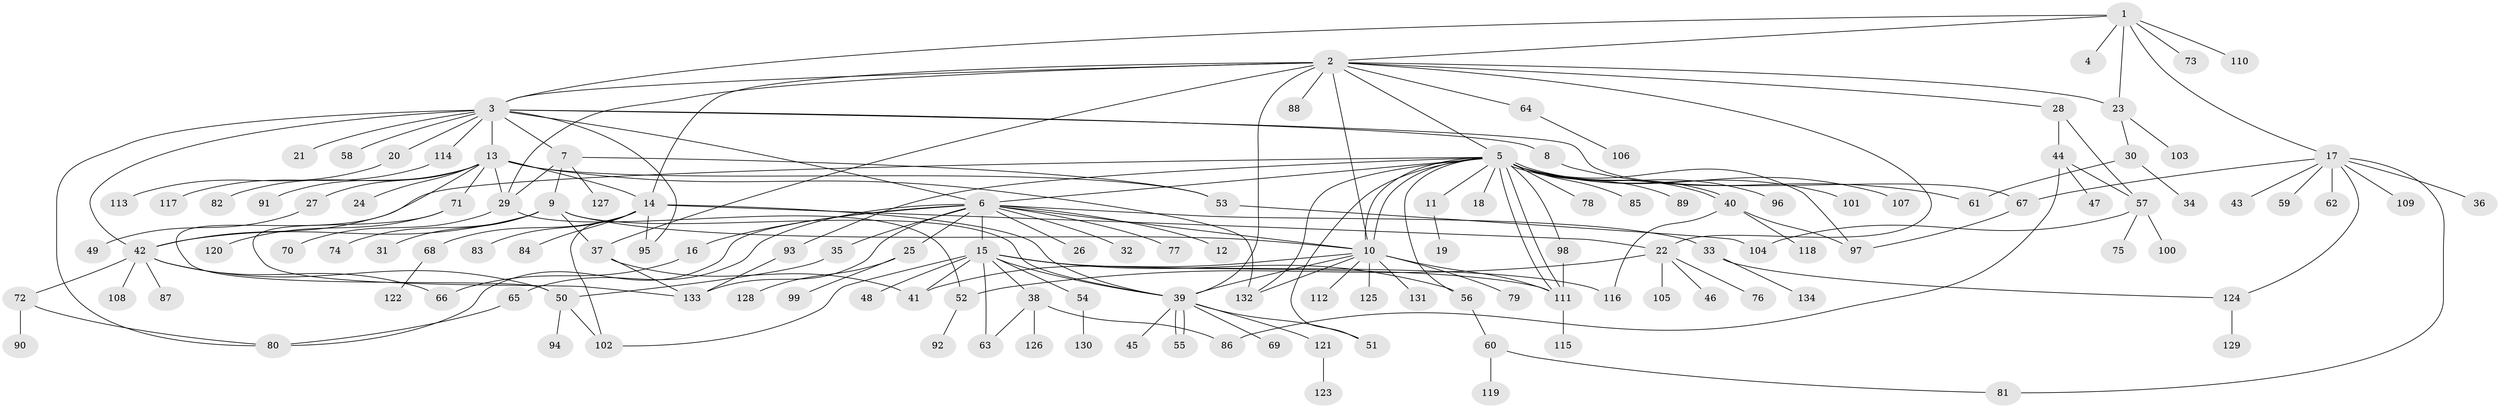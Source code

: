 // Generated by graph-tools (version 1.1) at 2025/35/03/09/25 02:35:24]
// undirected, 134 vertices, 188 edges
graph export_dot {
graph [start="1"]
  node [color=gray90,style=filled];
  1;
  2;
  3;
  4;
  5;
  6;
  7;
  8;
  9;
  10;
  11;
  12;
  13;
  14;
  15;
  16;
  17;
  18;
  19;
  20;
  21;
  22;
  23;
  24;
  25;
  26;
  27;
  28;
  29;
  30;
  31;
  32;
  33;
  34;
  35;
  36;
  37;
  38;
  39;
  40;
  41;
  42;
  43;
  44;
  45;
  46;
  47;
  48;
  49;
  50;
  51;
  52;
  53;
  54;
  55;
  56;
  57;
  58;
  59;
  60;
  61;
  62;
  63;
  64;
  65;
  66;
  67;
  68;
  69;
  70;
  71;
  72;
  73;
  74;
  75;
  76;
  77;
  78;
  79;
  80;
  81;
  82;
  83;
  84;
  85;
  86;
  87;
  88;
  89;
  90;
  91;
  92;
  93;
  94;
  95;
  96;
  97;
  98;
  99;
  100;
  101;
  102;
  103;
  104;
  105;
  106;
  107;
  108;
  109;
  110;
  111;
  112;
  113;
  114;
  115;
  116;
  117;
  118;
  119;
  120;
  121;
  122;
  123;
  124;
  125;
  126;
  127;
  128;
  129;
  130;
  131;
  132;
  133;
  134;
  1 -- 2;
  1 -- 3;
  1 -- 4;
  1 -- 17;
  1 -- 23;
  1 -- 73;
  1 -- 110;
  2 -- 3;
  2 -- 5;
  2 -- 10;
  2 -- 14;
  2 -- 22;
  2 -- 23;
  2 -- 28;
  2 -- 29;
  2 -- 37;
  2 -- 39;
  2 -- 64;
  2 -- 88;
  3 -- 6;
  3 -- 7;
  3 -- 8;
  3 -- 13;
  3 -- 20;
  3 -- 21;
  3 -- 42;
  3 -- 58;
  3 -- 67;
  3 -- 80;
  3 -- 95;
  3 -- 114;
  5 -- 6;
  5 -- 10;
  5 -- 10;
  5 -- 11;
  5 -- 18;
  5 -- 40;
  5 -- 40;
  5 -- 42;
  5 -- 51;
  5 -- 56;
  5 -- 78;
  5 -- 85;
  5 -- 89;
  5 -- 93;
  5 -- 96;
  5 -- 97;
  5 -- 98;
  5 -- 101;
  5 -- 107;
  5 -- 111;
  5 -- 111;
  5 -- 132;
  6 -- 10;
  6 -- 12;
  6 -- 15;
  6 -- 16;
  6 -- 25;
  6 -- 26;
  6 -- 32;
  6 -- 33;
  6 -- 35;
  6 -- 65;
  6 -- 77;
  6 -- 80;
  6 -- 133;
  7 -- 9;
  7 -- 29;
  7 -- 53;
  7 -- 127;
  8 -- 61;
  9 -- 10;
  9 -- 31;
  9 -- 37;
  9 -- 39;
  9 -- 42;
  9 -- 74;
  10 -- 39;
  10 -- 41;
  10 -- 79;
  10 -- 111;
  10 -- 112;
  10 -- 125;
  10 -- 131;
  10 -- 132;
  11 -- 19;
  13 -- 14;
  13 -- 24;
  13 -- 27;
  13 -- 29;
  13 -- 50;
  13 -- 53;
  13 -- 71;
  13 -- 82;
  13 -- 91;
  13 -- 132;
  14 -- 22;
  14 -- 39;
  14 -- 68;
  14 -- 83;
  14 -- 84;
  14 -- 95;
  14 -- 102;
  15 -- 38;
  15 -- 39;
  15 -- 41;
  15 -- 48;
  15 -- 54;
  15 -- 56;
  15 -- 63;
  15 -- 102;
  15 -- 111;
  15 -- 116;
  16 -- 66;
  17 -- 36;
  17 -- 43;
  17 -- 59;
  17 -- 62;
  17 -- 67;
  17 -- 81;
  17 -- 109;
  17 -- 124;
  20 -- 113;
  22 -- 46;
  22 -- 52;
  22 -- 76;
  22 -- 105;
  23 -- 30;
  23 -- 103;
  25 -- 99;
  25 -- 128;
  27 -- 49;
  28 -- 44;
  28 -- 57;
  29 -- 52;
  29 -- 70;
  30 -- 34;
  30 -- 61;
  33 -- 124;
  33 -- 134;
  35 -- 50;
  37 -- 41;
  37 -- 133;
  38 -- 63;
  38 -- 86;
  38 -- 126;
  39 -- 45;
  39 -- 51;
  39 -- 55;
  39 -- 55;
  39 -- 69;
  39 -- 121;
  40 -- 97;
  40 -- 116;
  40 -- 118;
  42 -- 50;
  42 -- 66;
  42 -- 72;
  42 -- 87;
  42 -- 108;
  44 -- 47;
  44 -- 57;
  44 -- 86;
  50 -- 94;
  50 -- 102;
  52 -- 92;
  53 -- 104;
  54 -- 130;
  56 -- 60;
  57 -- 75;
  57 -- 100;
  57 -- 104;
  60 -- 81;
  60 -- 119;
  64 -- 106;
  65 -- 80;
  67 -- 97;
  68 -- 122;
  71 -- 120;
  71 -- 133;
  72 -- 80;
  72 -- 90;
  93 -- 133;
  98 -- 111;
  111 -- 115;
  114 -- 117;
  121 -- 123;
  124 -- 129;
}
